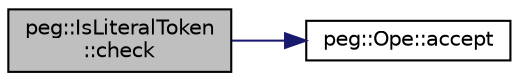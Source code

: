 digraph "peg::IsLiteralToken::check"
{
 // LATEX_PDF_SIZE
  edge [fontname="Helvetica",fontsize="10",labelfontname="Helvetica",labelfontsize="10"];
  node [fontname="Helvetica",fontsize="10",shape=record];
  rankdir="LR";
  Node1 [label="peg::IsLiteralToken\l::check",height=0.2,width=0.4,color="black", fillcolor="grey75", style="filled", fontcolor="black",tooltip=" "];
  Node1 -> Node2 [color="midnightblue",fontsize="10",style="solid"];
  Node2 [label="peg::Ope::accept",height=0.2,width=0.4,color="black", fillcolor="white", style="filled",URL="$classpeg_1_1Ope.html#af57615cfe8938c0f4c9a0dd6df9da560",tooltip=" "];
}
